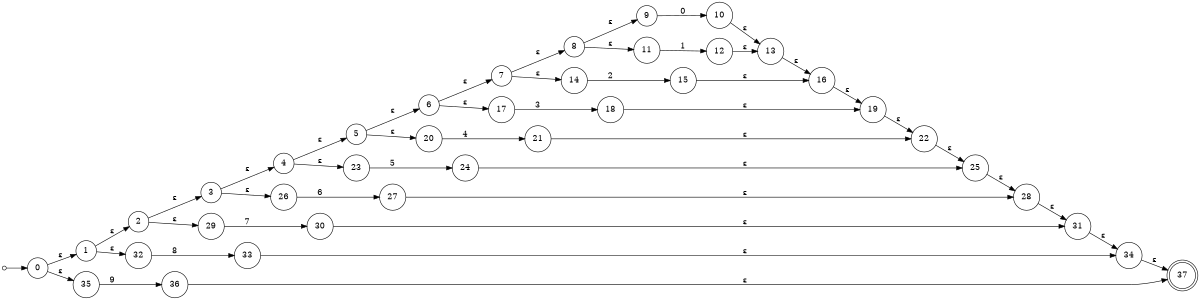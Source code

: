 digraph {
	rankdir=LR size="8,5"
	node [shape=doublecircle]
	37
	node [shape=circle]
	start [label="" height=0.1 width=0.1]
	start -> 0 [label=""]
	0 -> 1 [label="ε"]
	0 -> 35 [label="ε"]
	1 -> 2 [label="ε"]
	1 -> 32 [label="ε"]
	2 -> 3 [label="ε"]
	2 -> 29 [label="ε"]
	3 -> 4 [label="ε"]
	3 -> 26 [label="ε"]
	4 -> 5 [label="ε"]
	4 -> 23 [label="ε"]
	5 -> 6 [label="ε"]
	5 -> 20 [label="ε"]
	6 -> 7 [label="ε"]
	6 -> 17 [label="ε"]
	7 -> 8 [label="ε"]
	7 -> 14 [label="ε"]
	8 -> 9 [label="ε"]
	8 -> 11 [label="ε"]
	9 -> 10 [label=0]
	11 -> 12 [label=1]
	10 -> 13 [label="ε"]
	12 -> 13 [label="ε"]
	14 -> 15 [label=2]
	13 -> 16 [label="ε"]
	15 -> 16 [label="ε"]
	17 -> 18 [label=3]
	16 -> 19 [label="ε"]
	18 -> 19 [label="ε"]
	20 -> 21 [label=4]
	19 -> 22 [label="ε"]
	21 -> 22 [label="ε"]
	23 -> 24 [label=5]
	22 -> 25 [label="ε"]
	24 -> 25 [label="ε"]
	26 -> 27 [label=6]
	25 -> 28 [label="ε"]
	27 -> 28 [label="ε"]
	29 -> 30 [label=7]
	28 -> 31 [label="ε"]
	30 -> 31 [label="ε"]
	32 -> 33 [label=8]
	31 -> 34 [label="ε"]
	33 -> 34 [label="ε"]
	35 -> 36 [label=9]
	34 -> 37 [label="ε"]
	36 -> 37 [label="ε"]
}
